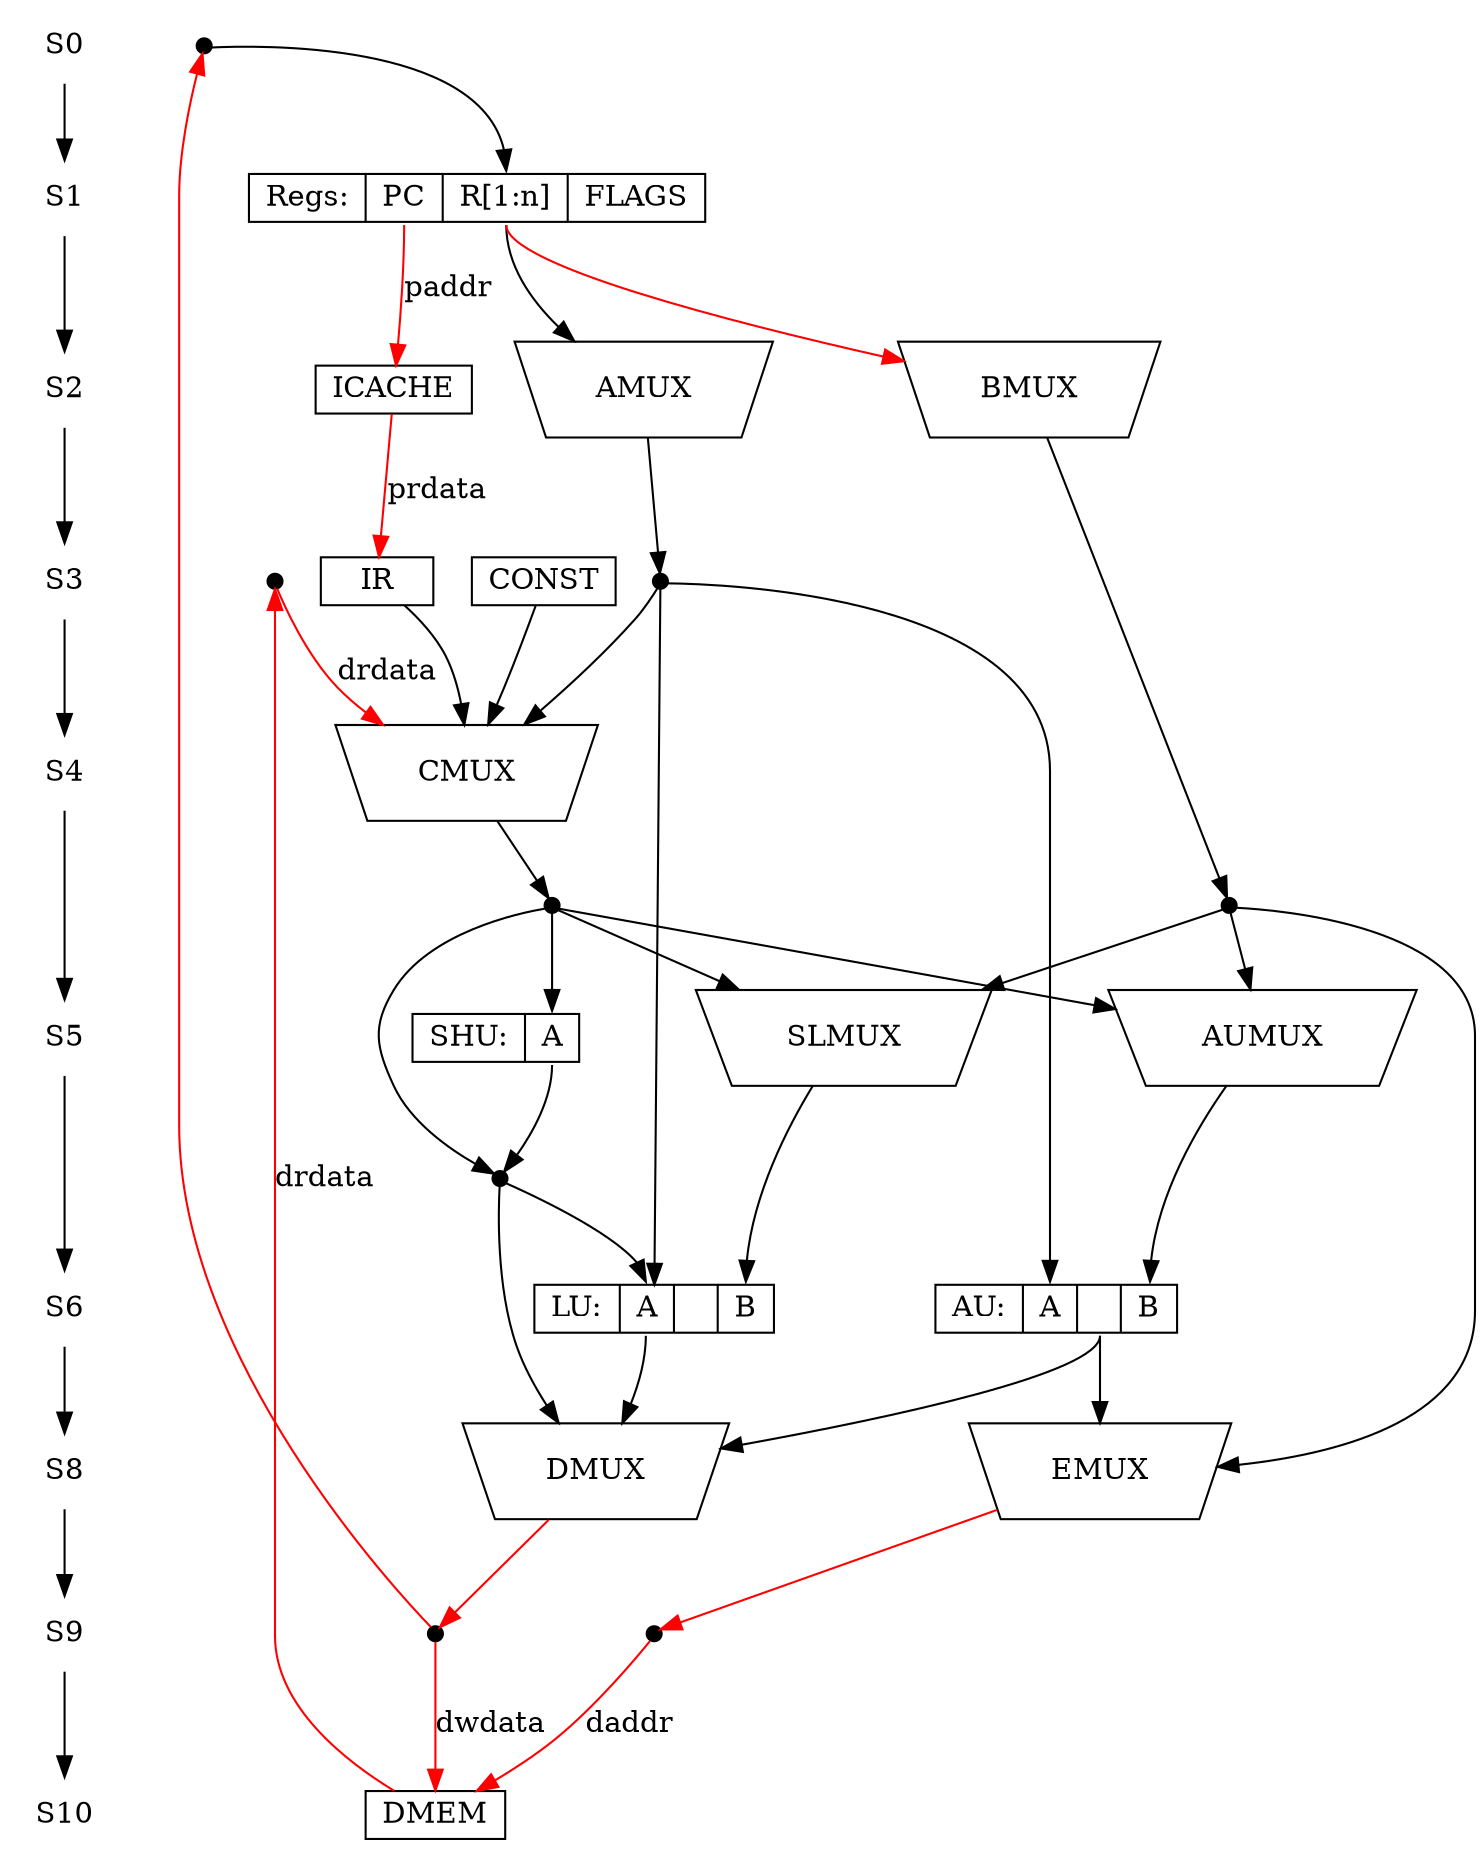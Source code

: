 # Use https://dreampuf.github.io/GraphvizOnline to generate image


# Work in progress!!!!!!!!!!!
# Maybe: 
# * AU on B-branch -> Possible DADDR
# * SHU & LU on A-branch -> using DRDATA; possible DWDATA


digraph G {
node[shape=plaintext]
S0 -> S1 -> S2 -> S3 ->S4 -> S5 -> S6 -> S8 -> S9 -> S10;

node [shape=box]
#compound=true;
node [shape = record,height=.1];
regbank[label = "Regs: |<pc>PC |<reg>R[1:n]|<flags>FLAGS"];
ICACHE ;

AMUX [shape=polygon,sides=4,distortion=.2];
BMUX [shape=polygon,sides=4,distortion=.2];
CMUX [shape=polygon,sides=4,distortion=.2];

AUMUX [shape=polygon,sides=4,distortion=.2];
SLMUX [shape=polygon,sides=4,distortion=.2];


DMUX  [shape=polygon,sides=4,distortion=.2];
EMUX  [shape=polygon,sides=4,distortion=.2];
BEGIN [shape=point];



# Registers ###########################
BEGIN -> regbank:reg;
regbank:reg -> AMUX [ltail=cluster4];
regbank:reg -> BMUX [color="red"]; # ltail=cluster4,

# Instruction (immediate) fetch ###########################
regbank:pc -> ICACHE [label="paddr",color=red];
ICACHE -> IR [label="prdata",color="red"];


# Operand muxing ###########################

AMUX_out [shape=point];
BMUX_out [shape=point];
AMUX -> AMUX_out -> CMUX;
BMUX -> BMUX_out;
BMUX_out -> SLMUX;
CMUX_out -> SLMUX;
BMUX_out -> AUMUX;
CMUX_out -> AUMUX;

AMUX_out -> AU:au_a;
AMUX_out -> LU:au_a;
SLMUX -> LU:lu_b;
AUMUX    -> AU:au_b;

IR -> CMUX;
CONST -> CMUX;
DMEM_out -> CMUX [label="drdata",color="red"];

# Operand #1 path ###########################




SHU[label = "<shu_body>SHU:|<shu_a>A"];
LU[label = "<lu_body>LU:|<lu_a>A |<lu_o>|<lu_b>B"];
AU[label = "<au_body>AU:|<au_a>A |<au_o>|<au_b>B"];
CMUX_out [shape=point];
SHU_out [shape=point];

CMUX -> CMUX_out -> SHU:shu_a -> SHU_out -> LU:lu_a;
CMUX_out -> SHU_out;
SHU_out -> DMUX;

# Operand #2 path ###########################


LU:lu_a -> DMUX;
AU:au_o -> DMUX;
AU:au_o -> EMUX;

# Results ###########################

DMUX_out [shape=point];
DMUX -> DMUX_out [color="red"];
DMUX_out -> DMEM [label="dwdata",color=red];
EMUX_out -> DMEM [label="daddr",color=red];




BMUX_out -> EMUX;
EMUX_out [shape=point];
EMUX -> EMUX_out [color="red"];
DMUX_out -> BEGIN [color="red"];


DMEM_out [shape=point];
DMEM -> DMEM_out [label="drdata",color=red];


{ rank = same; S0; BEGIN; }
{ rank = same; S1; regbank;  }
{ rank = same; S2; ICACHE; AMUX; BMUX;}
{ rank = same; S3; CONST; IR; DMEM_out; }
{ rank = same; S4; CMUX;  }
{ rank = same; S5; SHU}
{ rank = same; S6; LU; AU}
{ rank = same; S8; DMUX; }
{ rank = same; S9; DMUX_out; EMUX_out;}
{ rank = same; S10; DMEM;}

}
